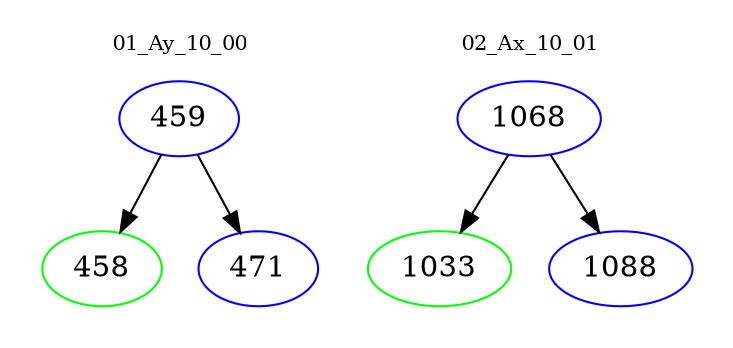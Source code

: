 digraph{
subgraph cluster_0 {
color = white
label = "01_Ay_10_00";
fontsize=10;
T0_459 [label="459", color="blue"]
T0_459 -> T0_458 [color="black"]
T0_458 [label="458", color="green"]
T0_459 -> T0_471 [color="black"]
T0_471 [label="471", color="blue"]
}
subgraph cluster_1 {
color = white
label = "02_Ax_10_01";
fontsize=10;
T1_1068 [label="1068", color="blue"]
T1_1068 -> T1_1033 [color="black"]
T1_1033 [label="1033", color="green"]
T1_1068 -> T1_1088 [color="black"]
T1_1088 [label="1088", color="blue"]
}
}
